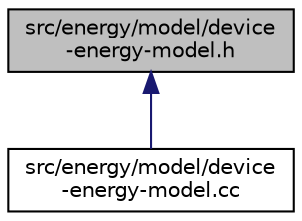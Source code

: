 digraph "src/energy/model/device-energy-model.h"
{
 // LATEX_PDF_SIZE
  edge [fontname="Helvetica",fontsize="10",labelfontname="Helvetica",labelfontsize="10"];
  node [fontname="Helvetica",fontsize="10",shape=record];
  Node1 [label="src/energy/model/device\l-energy-model.h",height=0.2,width=0.4,color="black", fillcolor="grey75", style="filled", fontcolor="black",tooltip=" "];
  Node1 -> Node2 [dir="back",color="midnightblue",fontsize="10",style="solid",fontname="Helvetica"];
  Node2 [label="src/energy/model/device\l-energy-model.cc",height=0.2,width=0.4,color="black", fillcolor="white", style="filled",URL="$device-energy-model_8cc.html",tooltip=" "];
}
